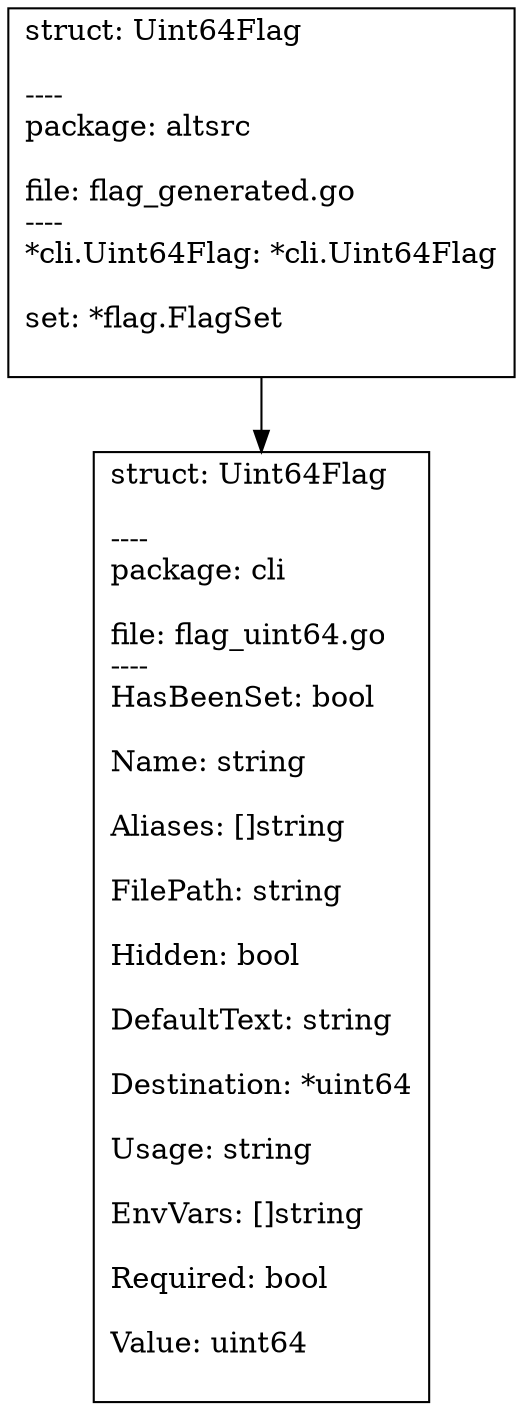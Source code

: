 digraph gph {"altsrc/Uint64Flag" [label="struct: Uint64Flag\l\n----\lpackage: altsrc\l\nfile: flag_generated.go\l----\l*cli.Uint64Flag: *cli.Uint64Flag\l\nset: *flag.FlagSet\l\n", shape="box"];
"cli/Uint64Flag" [label="struct: Uint64Flag\l\n----\lpackage: cli\l\nfile: flag_uint64.go\l----\lHasBeenSet: bool\l\nName: string\l\nAliases: []string\l\nFilePath: string\l\nHidden: bool\l\nDefaultText: string\l\nDestination: *uint64\l\nUsage: string\l\nEnvVars: []string\l\nRequired: bool\l\nValue: uint64\l\n", shape="box"];
"altsrc/Uint64Flag" -> "cli/Uint64Flag"
}